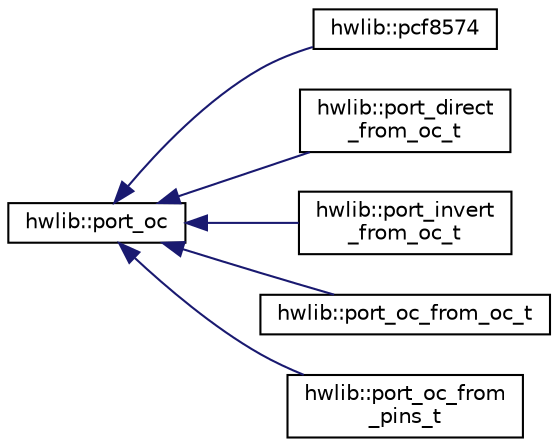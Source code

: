digraph "Graphical Class Hierarchy"
{
  edge [fontname="Helvetica",fontsize="10",labelfontname="Helvetica",labelfontsize="10"];
  node [fontname="Helvetica",fontsize="10",shape=record];
  rankdir="LR";
  Node0 [label="hwlib::port_oc",height=0.2,width=0.4,color="black", fillcolor="white", style="filled",URL="$classhwlib_1_1port__oc.html"];
  Node0 -> Node1 [dir="back",color="midnightblue",fontsize="10",style="solid",fontname="Helvetica"];
  Node1 [label="hwlib::pcf8574",height=0.2,width=0.4,color="black", fillcolor="white", style="filled",URL="$classhwlib_1_1pcf8574.html"];
  Node0 -> Node2 [dir="back",color="midnightblue",fontsize="10",style="solid",fontname="Helvetica"];
  Node2 [label="hwlib::port_direct\l_from_oc_t",height=0.2,width=0.4,color="black", fillcolor="white", style="filled",URL="$classhwlib_1_1port__direct__from__oc__t.html"];
  Node0 -> Node3 [dir="back",color="midnightblue",fontsize="10",style="solid",fontname="Helvetica"];
  Node3 [label="hwlib::port_invert\l_from_oc_t",height=0.2,width=0.4,color="black", fillcolor="white", style="filled",URL="$classhwlib_1_1port__invert__from__oc__t.html"];
  Node0 -> Node4 [dir="back",color="midnightblue",fontsize="10",style="solid",fontname="Helvetica"];
  Node4 [label="hwlib::port_oc_from_oc_t",height=0.2,width=0.4,color="black", fillcolor="white", style="filled",URL="$classhwlib_1_1port__oc__from__oc__t.html"];
  Node0 -> Node5 [dir="back",color="midnightblue",fontsize="10",style="solid",fontname="Helvetica"];
  Node5 [label="hwlib::port_oc_from\l_pins_t",height=0.2,width=0.4,color="black", fillcolor="white", style="filled",URL="$classhwlib_1_1port__oc__from__pins__t.html",tooltip="oc port from oc pins class "];
}
